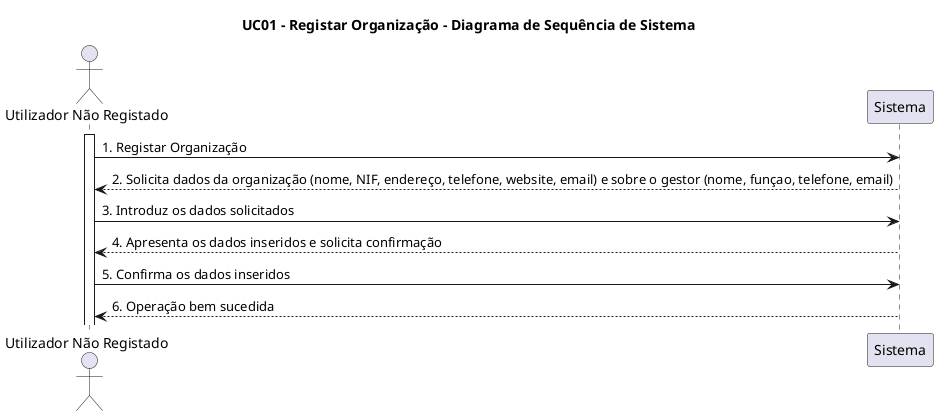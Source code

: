@startuml

title UC01 - Registar Organização - Diagrama de Sequência de Sistema

actor "Utilizador Não Registado" as UtilizadorNaoRegistado
activate UtilizadorNaoRegistado

skinparam sequenceMessageAlign left
UtilizadorNaoRegistado -> Sistema: 1. Registar Organização
Sistema --> UtilizadorNaoRegistado: 2. Solicita dados da organização (nome, NIF, endereço, telefone, website, email) e sobre o gestor (nome, funçao, telefone, email)

UtilizadorNaoRegistado -> Sistema: 3. Introduz os dados solicitados
UtilizadorNaoRegistado <-- Sistema: 4. Apresenta os dados inseridos e solicita confirmação

UtilizadorNaoRegistado -> Sistema: 5. Confirma os dados inseridos
UtilizadorNaoRegistado <-- Sistema: 6. Operação bem sucedida

@enduml